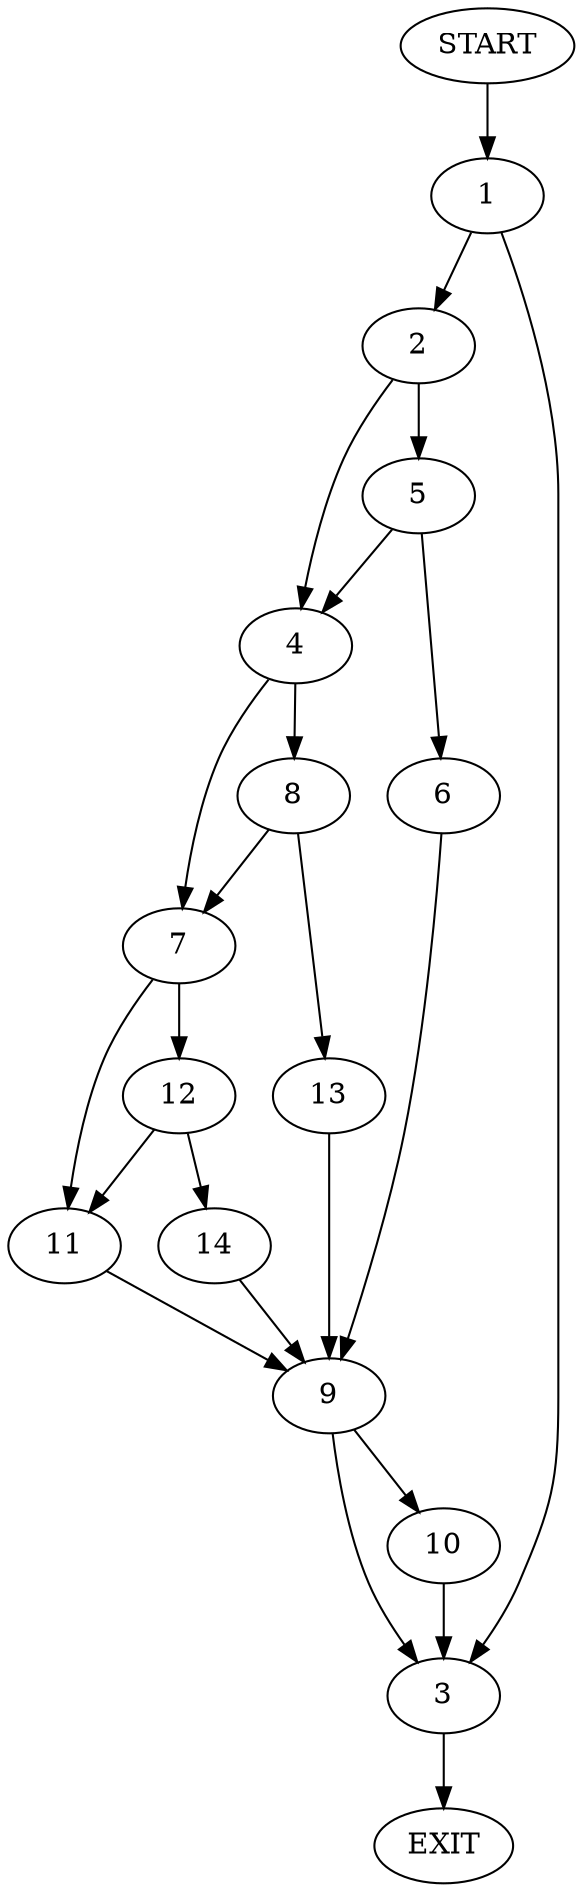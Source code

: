 digraph {
0 [label="START"]
15 [label="EXIT"]
0 -> 1
1 -> 2
1 -> 3
3 -> 15
2 -> 4
2 -> 5
5 -> 4
5 -> 6
4 -> 7
4 -> 8
6 -> 9
9 -> 10
9 -> 3
7 -> 11
7 -> 12
8 -> 13
8 -> 7
13 -> 9
12 -> 11
12 -> 14
11 -> 9
14 -> 9
10 -> 3
}
